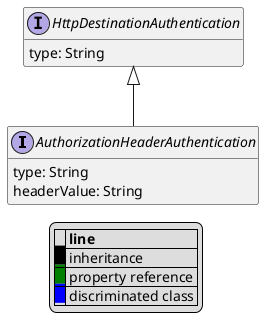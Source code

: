 @startuml

hide empty fields
hide empty methods
legend
|= |= line |
|<back:black>   </back>| inheritance |
|<back:green>   </back>| property reference |
|<back:blue>   </back>| discriminated class |
endlegend
interface AuthorizationHeaderAuthentication [[AuthorizationHeaderAuthentication.svg]] extends HttpDestinationAuthentication {
    type: String
    headerValue: String
}
interface HttpDestinationAuthentication [[HttpDestinationAuthentication.svg]]  {
    type: String
}





@enduml
